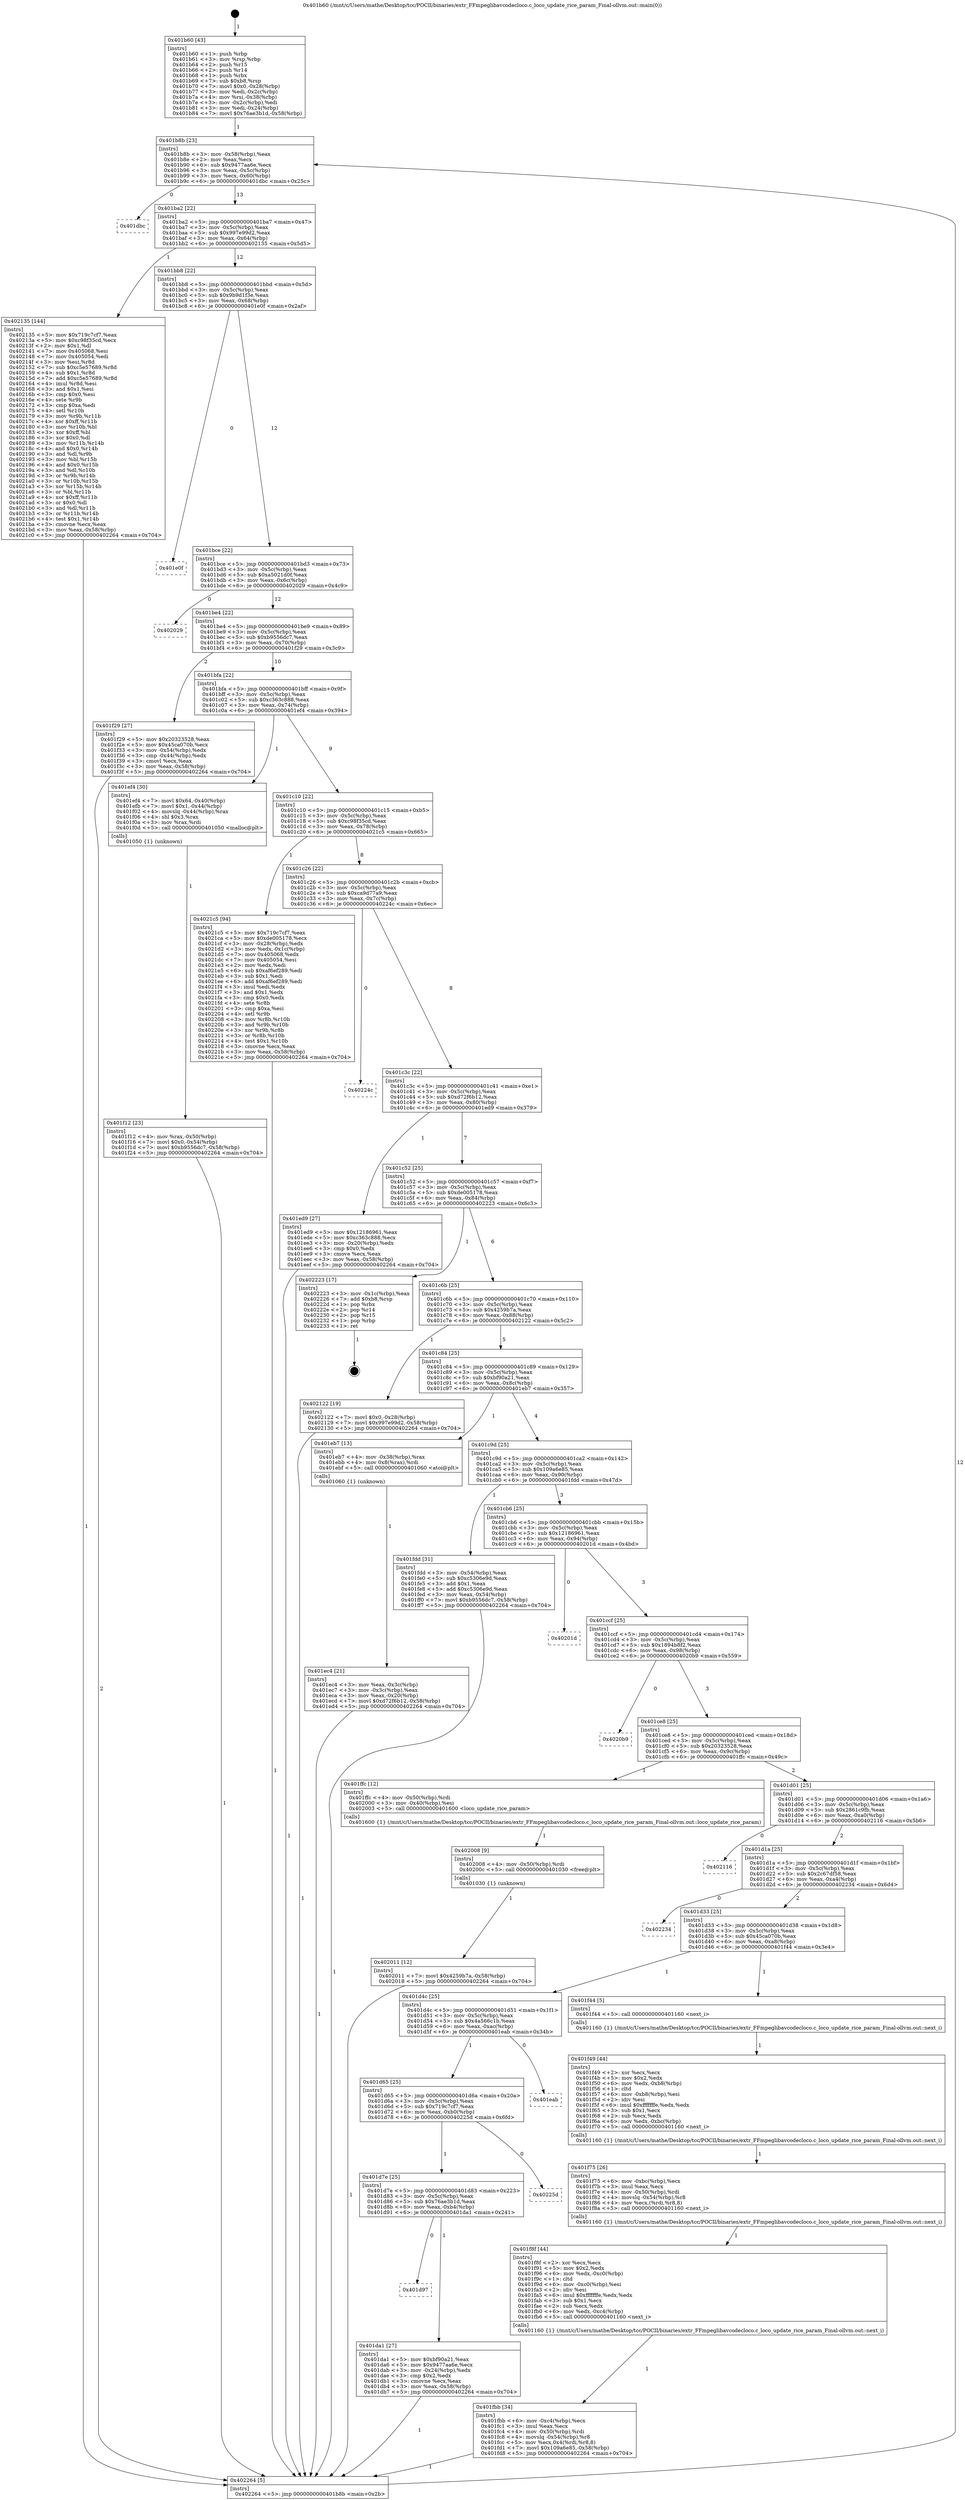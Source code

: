 digraph "0x401b60" {
  label = "0x401b60 (/mnt/c/Users/mathe/Desktop/tcc/POCII/binaries/extr_FFmpeglibavcodecloco.c_loco_update_rice_param_Final-ollvm.out::main(0))"
  labelloc = "t"
  node[shape=record]

  Entry [label="",width=0.3,height=0.3,shape=circle,fillcolor=black,style=filled]
  "0x401b8b" [label="{
     0x401b8b [23]\l
     | [instrs]\l
     &nbsp;&nbsp;0x401b8b \<+3\>: mov -0x58(%rbp),%eax\l
     &nbsp;&nbsp;0x401b8e \<+2\>: mov %eax,%ecx\l
     &nbsp;&nbsp;0x401b90 \<+6\>: sub $0x9477aa6e,%ecx\l
     &nbsp;&nbsp;0x401b96 \<+3\>: mov %eax,-0x5c(%rbp)\l
     &nbsp;&nbsp;0x401b99 \<+3\>: mov %ecx,-0x60(%rbp)\l
     &nbsp;&nbsp;0x401b9c \<+6\>: je 0000000000401dbc \<main+0x25c\>\l
  }"]
  "0x401dbc" [label="{
     0x401dbc\l
  }", style=dashed]
  "0x401ba2" [label="{
     0x401ba2 [22]\l
     | [instrs]\l
     &nbsp;&nbsp;0x401ba2 \<+5\>: jmp 0000000000401ba7 \<main+0x47\>\l
     &nbsp;&nbsp;0x401ba7 \<+3\>: mov -0x5c(%rbp),%eax\l
     &nbsp;&nbsp;0x401baa \<+5\>: sub $0x997e99d2,%eax\l
     &nbsp;&nbsp;0x401baf \<+3\>: mov %eax,-0x64(%rbp)\l
     &nbsp;&nbsp;0x401bb2 \<+6\>: je 0000000000402135 \<main+0x5d5\>\l
  }"]
  Exit [label="",width=0.3,height=0.3,shape=circle,fillcolor=black,style=filled,peripheries=2]
  "0x402135" [label="{
     0x402135 [144]\l
     | [instrs]\l
     &nbsp;&nbsp;0x402135 \<+5\>: mov $0x719c7cf7,%eax\l
     &nbsp;&nbsp;0x40213a \<+5\>: mov $0xc98f35cd,%ecx\l
     &nbsp;&nbsp;0x40213f \<+2\>: mov $0x1,%dl\l
     &nbsp;&nbsp;0x402141 \<+7\>: mov 0x405068,%esi\l
     &nbsp;&nbsp;0x402148 \<+7\>: mov 0x405054,%edi\l
     &nbsp;&nbsp;0x40214f \<+3\>: mov %esi,%r8d\l
     &nbsp;&nbsp;0x402152 \<+7\>: sub $0xc5e57689,%r8d\l
     &nbsp;&nbsp;0x402159 \<+4\>: sub $0x1,%r8d\l
     &nbsp;&nbsp;0x40215d \<+7\>: add $0xc5e57689,%r8d\l
     &nbsp;&nbsp;0x402164 \<+4\>: imul %r8d,%esi\l
     &nbsp;&nbsp;0x402168 \<+3\>: and $0x1,%esi\l
     &nbsp;&nbsp;0x40216b \<+3\>: cmp $0x0,%esi\l
     &nbsp;&nbsp;0x40216e \<+4\>: sete %r9b\l
     &nbsp;&nbsp;0x402172 \<+3\>: cmp $0xa,%edi\l
     &nbsp;&nbsp;0x402175 \<+4\>: setl %r10b\l
     &nbsp;&nbsp;0x402179 \<+3\>: mov %r9b,%r11b\l
     &nbsp;&nbsp;0x40217c \<+4\>: xor $0xff,%r11b\l
     &nbsp;&nbsp;0x402180 \<+3\>: mov %r10b,%bl\l
     &nbsp;&nbsp;0x402183 \<+3\>: xor $0xff,%bl\l
     &nbsp;&nbsp;0x402186 \<+3\>: xor $0x0,%dl\l
     &nbsp;&nbsp;0x402189 \<+3\>: mov %r11b,%r14b\l
     &nbsp;&nbsp;0x40218c \<+4\>: and $0x0,%r14b\l
     &nbsp;&nbsp;0x402190 \<+3\>: and %dl,%r9b\l
     &nbsp;&nbsp;0x402193 \<+3\>: mov %bl,%r15b\l
     &nbsp;&nbsp;0x402196 \<+4\>: and $0x0,%r15b\l
     &nbsp;&nbsp;0x40219a \<+3\>: and %dl,%r10b\l
     &nbsp;&nbsp;0x40219d \<+3\>: or %r9b,%r14b\l
     &nbsp;&nbsp;0x4021a0 \<+3\>: or %r10b,%r15b\l
     &nbsp;&nbsp;0x4021a3 \<+3\>: xor %r15b,%r14b\l
     &nbsp;&nbsp;0x4021a6 \<+3\>: or %bl,%r11b\l
     &nbsp;&nbsp;0x4021a9 \<+4\>: xor $0xff,%r11b\l
     &nbsp;&nbsp;0x4021ad \<+3\>: or $0x0,%dl\l
     &nbsp;&nbsp;0x4021b0 \<+3\>: and %dl,%r11b\l
     &nbsp;&nbsp;0x4021b3 \<+3\>: or %r11b,%r14b\l
     &nbsp;&nbsp;0x4021b6 \<+4\>: test $0x1,%r14b\l
     &nbsp;&nbsp;0x4021ba \<+3\>: cmovne %ecx,%eax\l
     &nbsp;&nbsp;0x4021bd \<+3\>: mov %eax,-0x58(%rbp)\l
     &nbsp;&nbsp;0x4021c0 \<+5\>: jmp 0000000000402264 \<main+0x704\>\l
  }"]
  "0x401bb8" [label="{
     0x401bb8 [22]\l
     | [instrs]\l
     &nbsp;&nbsp;0x401bb8 \<+5\>: jmp 0000000000401bbd \<main+0x5d\>\l
     &nbsp;&nbsp;0x401bbd \<+3\>: mov -0x5c(%rbp),%eax\l
     &nbsp;&nbsp;0x401bc0 \<+5\>: sub $0x9b9d1f3e,%eax\l
     &nbsp;&nbsp;0x401bc5 \<+3\>: mov %eax,-0x68(%rbp)\l
     &nbsp;&nbsp;0x401bc8 \<+6\>: je 0000000000401e0f \<main+0x2af\>\l
  }"]
  "0x402011" [label="{
     0x402011 [12]\l
     | [instrs]\l
     &nbsp;&nbsp;0x402011 \<+7\>: movl $0x4259b7a,-0x58(%rbp)\l
     &nbsp;&nbsp;0x402018 \<+5\>: jmp 0000000000402264 \<main+0x704\>\l
  }"]
  "0x401e0f" [label="{
     0x401e0f\l
  }", style=dashed]
  "0x401bce" [label="{
     0x401bce [22]\l
     | [instrs]\l
     &nbsp;&nbsp;0x401bce \<+5\>: jmp 0000000000401bd3 \<main+0x73\>\l
     &nbsp;&nbsp;0x401bd3 \<+3\>: mov -0x5c(%rbp),%eax\l
     &nbsp;&nbsp;0x401bd6 \<+5\>: sub $0xa5021d0f,%eax\l
     &nbsp;&nbsp;0x401bdb \<+3\>: mov %eax,-0x6c(%rbp)\l
     &nbsp;&nbsp;0x401bde \<+6\>: je 0000000000402029 \<main+0x4c9\>\l
  }"]
  "0x402008" [label="{
     0x402008 [9]\l
     | [instrs]\l
     &nbsp;&nbsp;0x402008 \<+4\>: mov -0x50(%rbp),%rdi\l
     &nbsp;&nbsp;0x40200c \<+5\>: call 0000000000401030 \<free@plt\>\l
     | [calls]\l
     &nbsp;&nbsp;0x401030 \{1\} (unknown)\l
  }"]
  "0x402029" [label="{
     0x402029\l
  }", style=dashed]
  "0x401be4" [label="{
     0x401be4 [22]\l
     | [instrs]\l
     &nbsp;&nbsp;0x401be4 \<+5\>: jmp 0000000000401be9 \<main+0x89\>\l
     &nbsp;&nbsp;0x401be9 \<+3\>: mov -0x5c(%rbp),%eax\l
     &nbsp;&nbsp;0x401bec \<+5\>: sub $0xb9556dc7,%eax\l
     &nbsp;&nbsp;0x401bf1 \<+3\>: mov %eax,-0x70(%rbp)\l
     &nbsp;&nbsp;0x401bf4 \<+6\>: je 0000000000401f29 \<main+0x3c9\>\l
  }"]
  "0x401fbb" [label="{
     0x401fbb [34]\l
     | [instrs]\l
     &nbsp;&nbsp;0x401fbb \<+6\>: mov -0xc4(%rbp),%ecx\l
     &nbsp;&nbsp;0x401fc1 \<+3\>: imul %eax,%ecx\l
     &nbsp;&nbsp;0x401fc4 \<+4\>: mov -0x50(%rbp),%rdi\l
     &nbsp;&nbsp;0x401fc8 \<+4\>: movslq -0x54(%rbp),%r8\l
     &nbsp;&nbsp;0x401fcc \<+5\>: mov %ecx,0x4(%rdi,%r8,8)\l
     &nbsp;&nbsp;0x401fd1 \<+7\>: movl $0x109a6e85,-0x58(%rbp)\l
     &nbsp;&nbsp;0x401fd8 \<+5\>: jmp 0000000000402264 \<main+0x704\>\l
  }"]
  "0x401f29" [label="{
     0x401f29 [27]\l
     | [instrs]\l
     &nbsp;&nbsp;0x401f29 \<+5\>: mov $0x20323528,%eax\l
     &nbsp;&nbsp;0x401f2e \<+5\>: mov $0x45ca070b,%ecx\l
     &nbsp;&nbsp;0x401f33 \<+3\>: mov -0x54(%rbp),%edx\l
     &nbsp;&nbsp;0x401f36 \<+3\>: cmp -0x44(%rbp),%edx\l
     &nbsp;&nbsp;0x401f39 \<+3\>: cmovl %ecx,%eax\l
     &nbsp;&nbsp;0x401f3c \<+3\>: mov %eax,-0x58(%rbp)\l
     &nbsp;&nbsp;0x401f3f \<+5\>: jmp 0000000000402264 \<main+0x704\>\l
  }"]
  "0x401bfa" [label="{
     0x401bfa [22]\l
     | [instrs]\l
     &nbsp;&nbsp;0x401bfa \<+5\>: jmp 0000000000401bff \<main+0x9f\>\l
     &nbsp;&nbsp;0x401bff \<+3\>: mov -0x5c(%rbp),%eax\l
     &nbsp;&nbsp;0x401c02 \<+5\>: sub $0xc363c888,%eax\l
     &nbsp;&nbsp;0x401c07 \<+3\>: mov %eax,-0x74(%rbp)\l
     &nbsp;&nbsp;0x401c0a \<+6\>: je 0000000000401ef4 \<main+0x394\>\l
  }"]
  "0x401f8f" [label="{
     0x401f8f [44]\l
     | [instrs]\l
     &nbsp;&nbsp;0x401f8f \<+2\>: xor %ecx,%ecx\l
     &nbsp;&nbsp;0x401f91 \<+5\>: mov $0x2,%edx\l
     &nbsp;&nbsp;0x401f96 \<+6\>: mov %edx,-0xc0(%rbp)\l
     &nbsp;&nbsp;0x401f9c \<+1\>: cltd\l
     &nbsp;&nbsp;0x401f9d \<+6\>: mov -0xc0(%rbp),%esi\l
     &nbsp;&nbsp;0x401fa3 \<+2\>: idiv %esi\l
     &nbsp;&nbsp;0x401fa5 \<+6\>: imul $0xfffffffe,%edx,%edx\l
     &nbsp;&nbsp;0x401fab \<+3\>: sub $0x1,%ecx\l
     &nbsp;&nbsp;0x401fae \<+2\>: sub %ecx,%edx\l
     &nbsp;&nbsp;0x401fb0 \<+6\>: mov %edx,-0xc4(%rbp)\l
     &nbsp;&nbsp;0x401fb6 \<+5\>: call 0000000000401160 \<next_i\>\l
     | [calls]\l
     &nbsp;&nbsp;0x401160 \{1\} (/mnt/c/Users/mathe/Desktop/tcc/POCII/binaries/extr_FFmpeglibavcodecloco.c_loco_update_rice_param_Final-ollvm.out::next_i)\l
  }"]
  "0x401ef4" [label="{
     0x401ef4 [30]\l
     | [instrs]\l
     &nbsp;&nbsp;0x401ef4 \<+7\>: movl $0x64,-0x40(%rbp)\l
     &nbsp;&nbsp;0x401efb \<+7\>: movl $0x1,-0x44(%rbp)\l
     &nbsp;&nbsp;0x401f02 \<+4\>: movslq -0x44(%rbp),%rax\l
     &nbsp;&nbsp;0x401f06 \<+4\>: shl $0x3,%rax\l
     &nbsp;&nbsp;0x401f0a \<+3\>: mov %rax,%rdi\l
     &nbsp;&nbsp;0x401f0d \<+5\>: call 0000000000401050 \<malloc@plt\>\l
     | [calls]\l
     &nbsp;&nbsp;0x401050 \{1\} (unknown)\l
  }"]
  "0x401c10" [label="{
     0x401c10 [22]\l
     | [instrs]\l
     &nbsp;&nbsp;0x401c10 \<+5\>: jmp 0000000000401c15 \<main+0xb5\>\l
     &nbsp;&nbsp;0x401c15 \<+3\>: mov -0x5c(%rbp),%eax\l
     &nbsp;&nbsp;0x401c18 \<+5\>: sub $0xc98f35cd,%eax\l
     &nbsp;&nbsp;0x401c1d \<+3\>: mov %eax,-0x78(%rbp)\l
     &nbsp;&nbsp;0x401c20 \<+6\>: je 00000000004021c5 \<main+0x665\>\l
  }"]
  "0x401f75" [label="{
     0x401f75 [26]\l
     | [instrs]\l
     &nbsp;&nbsp;0x401f75 \<+6\>: mov -0xbc(%rbp),%ecx\l
     &nbsp;&nbsp;0x401f7b \<+3\>: imul %eax,%ecx\l
     &nbsp;&nbsp;0x401f7e \<+4\>: mov -0x50(%rbp),%rdi\l
     &nbsp;&nbsp;0x401f82 \<+4\>: movslq -0x54(%rbp),%r8\l
     &nbsp;&nbsp;0x401f86 \<+4\>: mov %ecx,(%rdi,%r8,8)\l
     &nbsp;&nbsp;0x401f8a \<+5\>: call 0000000000401160 \<next_i\>\l
     | [calls]\l
     &nbsp;&nbsp;0x401160 \{1\} (/mnt/c/Users/mathe/Desktop/tcc/POCII/binaries/extr_FFmpeglibavcodecloco.c_loco_update_rice_param_Final-ollvm.out::next_i)\l
  }"]
  "0x4021c5" [label="{
     0x4021c5 [94]\l
     | [instrs]\l
     &nbsp;&nbsp;0x4021c5 \<+5\>: mov $0x719c7cf7,%eax\l
     &nbsp;&nbsp;0x4021ca \<+5\>: mov $0xde005178,%ecx\l
     &nbsp;&nbsp;0x4021cf \<+3\>: mov -0x28(%rbp),%edx\l
     &nbsp;&nbsp;0x4021d2 \<+3\>: mov %edx,-0x1c(%rbp)\l
     &nbsp;&nbsp;0x4021d5 \<+7\>: mov 0x405068,%edx\l
     &nbsp;&nbsp;0x4021dc \<+7\>: mov 0x405054,%esi\l
     &nbsp;&nbsp;0x4021e3 \<+2\>: mov %edx,%edi\l
     &nbsp;&nbsp;0x4021e5 \<+6\>: sub $0xaf6ef289,%edi\l
     &nbsp;&nbsp;0x4021eb \<+3\>: sub $0x1,%edi\l
     &nbsp;&nbsp;0x4021ee \<+6\>: add $0xaf6ef289,%edi\l
     &nbsp;&nbsp;0x4021f4 \<+3\>: imul %edi,%edx\l
     &nbsp;&nbsp;0x4021f7 \<+3\>: and $0x1,%edx\l
     &nbsp;&nbsp;0x4021fa \<+3\>: cmp $0x0,%edx\l
     &nbsp;&nbsp;0x4021fd \<+4\>: sete %r8b\l
     &nbsp;&nbsp;0x402201 \<+3\>: cmp $0xa,%esi\l
     &nbsp;&nbsp;0x402204 \<+4\>: setl %r9b\l
     &nbsp;&nbsp;0x402208 \<+3\>: mov %r8b,%r10b\l
     &nbsp;&nbsp;0x40220b \<+3\>: and %r9b,%r10b\l
     &nbsp;&nbsp;0x40220e \<+3\>: xor %r9b,%r8b\l
     &nbsp;&nbsp;0x402211 \<+3\>: or %r8b,%r10b\l
     &nbsp;&nbsp;0x402214 \<+4\>: test $0x1,%r10b\l
     &nbsp;&nbsp;0x402218 \<+3\>: cmovne %ecx,%eax\l
     &nbsp;&nbsp;0x40221b \<+3\>: mov %eax,-0x58(%rbp)\l
     &nbsp;&nbsp;0x40221e \<+5\>: jmp 0000000000402264 \<main+0x704\>\l
  }"]
  "0x401c26" [label="{
     0x401c26 [22]\l
     | [instrs]\l
     &nbsp;&nbsp;0x401c26 \<+5\>: jmp 0000000000401c2b \<main+0xcb\>\l
     &nbsp;&nbsp;0x401c2b \<+3\>: mov -0x5c(%rbp),%eax\l
     &nbsp;&nbsp;0x401c2e \<+5\>: sub $0xca9d77a9,%eax\l
     &nbsp;&nbsp;0x401c33 \<+3\>: mov %eax,-0x7c(%rbp)\l
     &nbsp;&nbsp;0x401c36 \<+6\>: je 000000000040224c \<main+0x6ec\>\l
  }"]
  "0x401f49" [label="{
     0x401f49 [44]\l
     | [instrs]\l
     &nbsp;&nbsp;0x401f49 \<+2\>: xor %ecx,%ecx\l
     &nbsp;&nbsp;0x401f4b \<+5\>: mov $0x2,%edx\l
     &nbsp;&nbsp;0x401f50 \<+6\>: mov %edx,-0xb8(%rbp)\l
     &nbsp;&nbsp;0x401f56 \<+1\>: cltd\l
     &nbsp;&nbsp;0x401f57 \<+6\>: mov -0xb8(%rbp),%esi\l
     &nbsp;&nbsp;0x401f5d \<+2\>: idiv %esi\l
     &nbsp;&nbsp;0x401f5f \<+6\>: imul $0xfffffffe,%edx,%edx\l
     &nbsp;&nbsp;0x401f65 \<+3\>: sub $0x1,%ecx\l
     &nbsp;&nbsp;0x401f68 \<+2\>: sub %ecx,%edx\l
     &nbsp;&nbsp;0x401f6a \<+6\>: mov %edx,-0xbc(%rbp)\l
     &nbsp;&nbsp;0x401f70 \<+5\>: call 0000000000401160 \<next_i\>\l
     | [calls]\l
     &nbsp;&nbsp;0x401160 \{1\} (/mnt/c/Users/mathe/Desktop/tcc/POCII/binaries/extr_FFmpeglibavcodecloco.c_loco_update_rice_param_Final-ollvm.out::next_i)\l
  }"]
  "0x40224c" [label="{
     0x40224c\l
  }", style=dashed]
  "0x401c3c" [label="{
     0x401c3c [22]\l
     | [instrs]\l
     &nbsp;&nbsp;0x401c3c \<+5\>: jmp 0000000000401c41 \<main+0xe1\>\l
     &nbsp;&nbsp;0x401c41 \<+3\>: mov -0x5c(%rbp),%eax\l
     &nbsp;&nbsp;0x401c44 \<+5\>: sub $0xd72f6b12,%eax\l
     &nbsp;&nbsp;0x401c49 \<+3\>: mov %eax,-0x80(%rbp)\l
     &nbsp;&nbsp;0x401c4c \<+6\>: je 0000000000401ed9 \<main+0x379\>\l
  }"]
  "0x401f12" [label="{
     0x401f12 [23]\l
     | [instrs]\l
     &nbsp;&nbsp;0x401f12 \<+4\>: mov %rax,-0x50(%rbp)\l
     &nbsp;&nbsp;0x401f16 \<+7\>: movl $0x0,-0x54(%rbp)\l
     &nbsp;&nbsp;0x401f1d \<+7\>: movl $0xb9556dc7,-0x58(%rbp)\l
     &nbsp;&nbsp;0x401f24 \<+5\>: jmp 0000000000402264 \<main+0x704\>\l
  }"]
  "0x401ed9" [label="{
     0x401ed9 [27]\l
     | [instrs]\l
     &nbsp;&nbsp;0x401ed9 \<+5\>: mov $0x12186961,%eax\l
     &nbsp;&nbsp;0x401ede \<+5\>: mov $0xc363c888,%ecx\l
     &nbsp;&nbsp;0x401ee3 \<+3\>: mov -0x20(%rbp),%edx\l
     &nbsp;&nbsp;0x401ee6 \<+3\>: cmp $0x0,%edx\l
     &nbsp;&nbsp;0x401ee9 \<+3\>: cmove %ecx,%eax\l
     &nbsp;&nbsp;0x401eec \<+3\>: mov %eax,-0x58(%rbp)\l
     &nbsp;&nbsp;0x401eef \<+5\>: jmp 0000000000402264 \<main+0x704\>\l
  }"]
  "0x401c52" [label="{
     0x401c52 [25]\l
     | [instrs]\l
     &nbsp;&nbsp;0x401c52 \<+5\>: jmp 0000000000401c57 \<main+0xf7\>\l
     &nbsp;&nbsp;0x401c57 \<+3\>: mov -0x5c(%rbp),%eax\l
     &nbsp;&nbsp;0x401c5a \<+5\>: sub $0xde005178,%eax\l
     &nbsp;&nbsp;0x401c5f \<+6\>: mov %eax,-0x84(%rbp)\l
     &nbsp;&nbsp;0x401c65 \<+6\>: je 0000000000402223 \<main+0x6c3\>\l
  }"]
  "0x401ec4" [label="{
     0x401ec4 [21]\l
     | [instrs]\l
     &nbsp;&nbsp;0x401ec4 \<+3\>: mov %eax,-0x3c(%rbp)\l
     &nbsp;&nbsp;0x401ec7 \<+3\>: mov -0x3c(%rbp),%eax\l
     &nbsp;&nbsp;0x401eca \<+3\>: mov %eax,-0x20(%rbp)\l
     &nbsp;&nbsp;0x401ecd \<+7\>: movl $0xd72f6b12,-0x58(%rbp)\l
     &nbsp;&nbsp;0x401ed4 \<+5\>: jmp 0000000000402264 \<main+0x704\>\l
  }"]
  "0x402223" [label="{
     0x402223 [17]\l
     | [instrs]\l
     &nbsp;&nbsp;0x402223 \<+3\>: mov -0x1c(%rbp),%eax\l
     &nbsp;&nbsp;0x402226 \<+7\>: add $0xb8,%rsp\l
     &nbsp;&nbsp;0x40222d \<+1\>: pop %rbx\l
     &nbsp;&nbsp;0x40222e \<+2\>: pop %r14\l
     &nbsp;&nbsp;0x402230 \<+2\>: pop %r15\l
     &nbsp;&nbsp;0x402232 \<+1\>: pop %rbp\l
     &nbsp;&nbsp;0x402233 \<+1\>: ret\l
  }"]
  "0x401c6b" [label="{
     0x401c6b [25]\l
     | [instrs]\l
     &nbsp;&nbsp;0x401c6b \<+5\>: jmp 0000000000401c70 \<main+0x110\>\l
     &nbsp;&nbsp;0x401c70 \<+3\>: mov -0x5c(%rbp),%eax\l
     &nbsp;&nbsp;0x401c73 \<+5\>: sub $0x4259b7a,%eax\l
     &nbsp;&nbsp;0x401c78 \<+6\>: mov %eax,-0x88(%rbp)\l
     &nbsp;&nbsp;0x401c7e \<+6\>: je 0000000000402122 \<main+0x5c2\>\l
  }"]
  "0x401b60" [label="{
     0x401b60 [43]\l
     | [instrs]\l
     &nbsp;&nbsp;0x401b60 \<+1\>: push %rbp\l
     &nbsp;&nbsp;0x401b61 \<+3\>: mov %rsp,%rbp\l
     &nbsp;&nbsp;0x401b64 \<+2\>: push %r15\l
     &nbsp;&nbsp;0x401b66 \<+2\>: push %r14\l
     &nbsp;&nbsp;0x401b68 \<+1\>: push %rbx\l
     &nbsp;&nbsp;0x401b69 \<+7\>: sub $0xb8,%rsp\l
     &nbsp;&nbsp;0x401b70 \<+7\>: movl $0x0,-0x28(%rbp)\l
     &nbsp;&nbsp;0x401b77 \<+3\>: mov %edi,-0x2c(%rbp)\l
     &nbsp;&nbsp;0x401b7a \<+4\>: mov %rsi,-0x38(%rbp)\l
     &nbsp;&nbsp;0x401b7e \<+3\>: mov -0x2c(%rbp),%edi\l
     &nbsp;&nbsp;0x401b81 \<+3\>: mov %edi,-0x24(%rbp)\l
     &nbsp;&nbsp;0x401b84 \<+7\>: movl $0x76ae3b1d,-0x58(%rbp)\l
  }"]
  "0x402122" [label="{
     0x402122 [19]\l
     | [instrs]\l
     &nbsp;&nbsp;0x402122 \<+7\>: movl $0x0,-0x28(%rbp)\l
     &nbsp;&nbsp;0x402129 \<+7\>: movl $0x997e99d2,-0x58(%rbp)\l
     &nbsp;&nbsp;0x402130 \<+5\>: jmp 0000000000402264 \<main+0x704\>\l
  }"]
  "0x401c84" [label="{
     0x401c84 [25]\l
     | [instrs]\l
     &nbsp;&nbsp;0x401c84 \<+5\>: jmp 0000000000401c89 \<main+0x129\>\l
     &nbsp;&nbsp;0x401c89 \<+3\>: mov -0x5c(%rbp),%eax\l
     &nbsp;&nbsp;0x401c8c \<+5\>: sub $0xbf90a21,%eax\l
     &nbsp;&nbsp;0x401c91 \<+6\>: mov %eax,-0x8c(%rbp)\l
     &nbsp;&nbsp;0x401c97 \<+6\>: je 0000000000401eb7 \<main+0x357\>\l
  }"]
  "0x402264" [label="{
     0x402264 [5]\l
     | [instrs]\l
     &nbsp;&nbsp;0x402264 \<+5\>: jmp 0000000000401b8b \<main+0x2b\>\l
  }"]
  "0x401eb7" [label="{
     0x401eb7 [13]\l
     | [instrs]\l
     &nbsp;&nbsp;0x401eb7 \<+4\>: mov -0x38(%rbp),%rax\l
     &nbsp;&nbsp;0x401ebb \<+4\>: mov 0x8(%rax),%rdi\l
     &nbsp;&nbsp;0x401ebf \<+5\>: call 0000000000401060 \<atoi@plt\>\l
     | [calls]\l
     &nbsp;&nbsp;0x401060 \{1\} (unknown)\l
  }"]
  "0x401c9d" [label="{
     0x401c9d [25]\l
     | [instrs]\l
     &nbsp;&nbsp;0x401c9d \<+5\>: jmp 0000000000401ca2 \<main+0x142\>\l
     &nbsp;&nbsp;0x401ca2 \<+3\>: mov -0x5c(%rbp),%eax\l
     &nbsp;&nbsp;0x401ca5 \<+5\>: sub $0x109a6e85,%eax\l
     &nbsp;&nbsp;0x401caa \<+6\>: mov %eax,-0x90(%rbp)\l
     &nbsp;&nbsp;0x401cb0 \<+6\>: je 0000000000401fdd \<main+0x47d\>\l
  }"]
  "0x401d97" [label="{
     0x401d97\l
  }", style=dashed]
  "0x401fdd" [label="{
     0x401fdd [31]\l
     | [instrs]\l
     &nbsp;&nbsp;0x401fdd \<+3\>: mov -0x54(%rbp),%eax\l
     &nbsp;&nbsp;0x401fe0 \<+5\>: sub $0xc5306e9d,%eax\l
     &nbsp;&nbsp;0x401fe5 \<+3\>: add $0x1,%eax\l
     &nbsp;&nbsp;0x401fe8 \<+5\>: add $0xc5306e9d,%eax\l
     &nbsp;&nbsp;0x401fed \<+3\>: mov %eax,-0x54(%rbp)\l
     &nbsp;&nbsp;0x401ff0 \<+7\>: movl $0xb9556dc7,-0x58(%rbp)\l
     &nbsp;&nbsp;0x401ff7 \<+5\>: jmp 0000000000402264 \<main+0x704\>\l
  }"]
  "0x401cb6" [label="{
     0x401cb6 [25]\l
     | [instrs]\l
     &nbsp;&nbsp;0x401cb6 \<+5\>: jmp 0000000000401cbb \<main+0x15b\>\l
     &nbsp;&nbsp;0x401cbb \<+3\>: mov -0x5c(%rbp),%eax\l
     &nbsp;&nbsp;0x401cbe \<+5\>: sub $0x12186961,%eax\l
     &nbsp;&nbsp;0x401cc3 \<+6\>: mov %eax,-0x94(%rbp)\l
     &nbsp;&nbsp;0x401cc9 \<+6\>: je 000000000040201d \<main+0x4bd\>\l
  }"]
  "0x401da1" [label="{
     0x401da1 [27]\l
     | [instrs]\l
     &nbsp;&nbsp;0x401da1 \<+5\>: mov $0xbf90a21,%eax\l
     &nbsp;&nbsp;0x401da6 \<+5\>: mov $0x9477aa6e,%ecx\l
     &nbsp;&nbsp;0x401dab \<+3\>: mov -0x24(%rbp),%edx\l
     &nbsp;&nbsp;0x401dae \<+3\>: cmp $0x2,%edx\l
     &nbsp;&nbsp;0x401db1 \<+3\>: cmovne %ecx,%eax\l
     &nbsp;&nbsp;0x401db4 \<+3\>: mov %eax,-0x58(%rbp)\l
     &nbsp;&nbsp;0x401db7 \<+5\>: jmp 0000000000402264 \<main+0x704\>\l
  }"]
  "0x40201d" [label="{
     0x40201d\l
  }", style=dashed]
  "0x401ccf" [label="{
     0x401ccf [25]\l
     | [instrs]\l
     &nbsp;&nbsp;0x401ccf \<+5\>: jmp 0000000000401cd4 \<main+0x174\>\l
     &nbsp;&nbsp;0x401cd4 \<+3\>: mov -0x5c(%rbp),%eax\l
     &nbsp;&nbsp;0x401cd7 \<+5\>: sub $0x1894b8f2,%eax\l
     &nbsp;&nbsp;0x401cdc \<+6\>: mov %eax,-0x98(%rbp)\l
     &nbsp;&nbsp;0x401ce2 \<+6\>: je 00000000004020b9 \<main+0x559\>\l
  }"]
  "0x401d7e" [label="{
     0x401d7e [25]\l
     | [instrs]\l
     &nbsp;&nbsp;0x401d7e \<+5\>: jmp 0000000000401d83 \<main+0x223\>\l
     &nbsp;&nbsp;0x401d83 \<+3\>: mov -0x5c(%rbp),%eax\l
     &nbsp;&nbsp;0x401d86 \<+5\>: sub $0x76ae3b1d,%eax\l
     &nbsp;&nbsp;0x401d8b \<+6\>: mov %eax,-0xb4(%rbp)\l
     &nbsp;&nbsp;0x401d91 \<+6\>: je 0000000000401da1 \<main+0x241\>\l
  }"]
  "0x4020b9" [label="{
     0x4020b9\l
  }", style=dashed]
  "0x401ce8" [label="{
     0x401ce8 [25]\l
     | [instrs]\l
     &nbsp;&nbsp;0x401ce8 \<+5\>: jmp 0000000000401ced \<main+0x18d\>\l
     &nbsp;&nbsp;0x401ced \<+3\>: mov -0x5c(%rbp),%eax\l
     &nbsp;&nbsp;0x401cf0 \<+5\>: sub $0x20323528,%eax\l
     &nbsp;&nbsp;0x401cf5 \<+6\>: mov %eax,-0x9c(%rbp)\l
     &nbsp;&nbsp;0x401cfb \<+6\>: je 0000000000401ffc \<main+0x49c\>\l
  }"]
  "0x40225d" [label="{
     0x40225d\l
  }", style=dashed]
  "0x401ffc" [label="{
     0x401ffc [12]\l
     | [instrs]\l
     &nbsp;&nbsp;0x401ffc \<+4\>: mov -0x50(%rbp),%rdi\l
     &nbsp;&nbsp;0x402000 \<+3\>: mov -0x40(%rbp),%esi\l
     &nbsp;&nbsp;0x402003 \<+5\>: call 0000000000401600 \<loco_update_rice_param\>\l
     | [calls]\l
     &nbsp;&nbsp;0x401600 \{1\} (/mnt/c/Users/mathe/Desktop/tcc/POCII/binaries/extr_FFmpeglibavcodecloco.c_loco_update_rice_param_Final-ollvm.out::loco_update_rice_param)\l
  }"]
  "0x401d01" [label="{
     0x401d01 [25]\l
     | [instrs]\l
     &nbsp;&nbsp;0x401d01 \<+5\>: jmp 0000000000401d06 \<main+0x1a6\>\l
     &nbsp;&nbsp;0x401d06 \<+3\>: mov -0x5c(%rbp),%eax\l
     &nbsp;&nbsp;0x401d09 \<+5\>: sub $0x2861c9fb,%eax\l
     &nbsp;&nbsp;0x401d0e \<+6\>: mov %eax,-0xa0(%rbp)\l
     &nbsp;&nbsp;0x401d14 \<+6\>: je 0000000000402116 \<main+0x5b6\>\l
  }"]
  "0x401d65" [label="{
     0x401d65 [25]\l
     | [instrs]\l
     &nbsp;&nbsp;0x401d65 \<+5\>: jmp 0000000000401d6a \<main+0x20a\>\l
     &nbsp;&nbsp;0x401d6a \<+3\>: mov -0x5c(%rbp),%eax\l
     &nbsp;&nbsp;0x401d6d \<+5\>: sub $0x719c7cf7,%eax\l
     &nbsp;&nbsp;0x401d72 \<+6\>: mov %eax,-0xb0(%rbp)\l
     &nbsp;&nbsp;0x401d78 \<+6\>: je 000000000040225d \<main+0x6fd\>\l
  }"]
  "0x402116" [label="{
     0x402116\l
  }", style=dashed]
  "0x401d1a" [label="{
     0x401d1a [25]\l
     | [instrs]\l
     &nbsp;&nbsp;0x401d1a \<+5\>: jmp 0000000000401d1f \<main+0x1bf\>\l
     &nbsp;&nbsp;0x401d1f \<+3\>: mov -0x5c(%rbp),%eax\l
     &nbsp;&nbsp;0x401d22 \<+5\>: sub $0x2c67df58,%eax\l
     &nbsp;&nbsp;0x401d27 \<+6\>: mov %eax,-0xa4(%rbp)\l
     &nbsp;&nbsp;0x401d2d \<+6\>: je 0000000000402234 \<main+0x6d4\>\l
  }"]
  "0x401eab" [label="{
     0x401eab\l
  }", style=dashed]
  "0x402234" [label="{
     0x402234\l
  }", style=dashed]
  "0x401d33" [label="{
     0x401d33 [25]\l
     | [instrs]\l
     &nbsp;&nbsp;0x401d33 \<+5\>: jmp 0000000000401d38 \<main+0x1d8\>\l
     &nbsp;&nbsp;0x401d38 \<+3\>: mov -0x5c(%rbp),%eax\l
     &nbsp;&nbsp;0x401d3b \<+5\>: sub $0x45ca070b,%eax\l
     &nbsp;&nbsp;0x401d40 \<+6\>: mov %eax,-0xa8(%rbp)\l
     &nbsp;&nbsp;0x401d46 \<+6\>: je 0000000000401f44 \<main+0x3e4\>\l
  }"]
  "0x401d4c" [label="{
     0x401d4c [25]\l
     | [instrs]\l
     &nbsp;&nbsp;0x401d4c \<+5\>: jmp 0000000000401d51 \<main+0x1f1\>\l
     &nbsp;&nbsp;0x401d51 \<+3\>: mov -0x5c(%rbp),%eax\l
     &nbsp;&nbsp;0x401d54 \<+5\>: sub $0x4a566c1b,%eax\l
     &nbsp;&nbsp;0x401d59 \<+6\>: mov %eax,-0xac(%rbp)\l
     &nbsp;&nbsp;0x401d5f \<+6\>: je 0000000000401eab \<main+0x34b\>\l
  }"]
  "0x401f44" [label="{
     0x401f44 [5]\l
     | [instrs]\l
     &nbsp;&nbsp;0x401f44 \<+5\>: call 0000000000401160 \<next_i\>\l
     | [calls]\l
     &nbsp;&nbsp;0x401160 \{1\} (/mnt/c/Users/mathe/Desktop/tcc/POCII/binaries/extr_FFmpeglibavcodecloco.c_loco_update_rice_param_Final-ollvm.out::next_i)\l
  }"]
  Entry -> "0x401b60" [label=" 1"]
  "0x401b8b" -> "0x401dbc" [label=" 0"]
  "0x401b8b" -> "0x401ba2" [label=" 13"]
  "0x402223" -> Exit [label=" 1"]
  "0x401ba2" -> "0x402135" [label=" 1"]
  "0x401ba2" -> "0x401bb8" [label=" 12"]
  "0x4021c5" -> "0x402264" [label=" 1"]
  "0x401bb8" -> "0x401e0f" [label=" 0"]
  "0x401bb8" -> "0x401bce" [label=" 12"]
  "0x402135" -> "0x402264" [label=" 1"]
  "0x401bce" -> "0x402029" [label=" 0"]
  "0x401bce" -> "0x401be4" [label=" 12"]
  "0x402122" -> "0x402264" [label=" 1"]
  "0x401be4" -> "0x401f29" [label=" 2"]
  "0x401be4" -> "0x401bfa" [label=" 10"]
  "0x402011" -> "0x402264" [label=" 1"]
  "0x401bfa" -> "0x401ef4" [label=" 1"]
  "0x401bfa" -> "0x401c10" [label=" 9"]
  "0x402008" -> "0x402011" [label=" 1"]
  "0x401c10" -> "0x4021c5" [label=" 1"]
  "0x401c10" -> "0x401c26" [label=" 8"]
  "0x401ffc" -> "0x402008" [label=" 1"]
  "0x401c26" -> "0x40224c" [label=" 0"]
  "0x401c26" -> "0x401c3c" [label=" 8"]
  "0x401fdd" -> "0x402264" [label=" 1"]
  "0x401c3c" -> "0x401ed9" [label=" 1"]
  "0x401c3c" -> "0x401c52" [label=" 7"]
  "0x401fbb" -> "0x402264" [label=" 1"]
  "0x401c52" -> "0x402223" [label=" 1"]
  "0x401c52" -> "0x401c6b" [label=" 6"]
  "0x401f8f" -> "0x401fbb" [label=" 1"]
  "0x401c6b" -> "0x402122" [label=" 1"]
  "0x401c6b" -> "0x401c84" [label=" 5"]
  "0x401f75" -> "0x401f8f" [label=" 1"]
  "0x401c84" -> "0x401eb7" [label=" 1"]
  "0x401c84" -> "0x401c9d" [label=" 4"]
  "0x401f49" -> "0x401f75" [label=" 1"]
  "0x401c9d" -> "0x401fdd" [label=" 1"]
  "0x401c9d" -> "0x401cb6" [label=" 3"]
  "0x401f44" -> "0x401f49" [label=" 1"]
  "0x401cb6" -> "0x40201d" [label=" 0"]
  "0x401cb6" -> "0x401ccf" [label=" 3"]
  "0x401f29" -> "0x402264" [label=" 2"]
  "0x401ccf" -> "0x4020b9" [label=" 0"]
  "0x401ccf" -> "0x401ce8" [label=" 3"]
  "0x401ef4" -> "0x401f12" [label=" 1"]
  "0x401ce8" -> "0x401ffc" [label=" 1"]
  "0x401ce8" -> "0x401d01" [label=" 2"]
  "0x401ed9" -> "0x402264" [label=" 1"]
  "0x401d01" -> "0x402116" [label=" 0"]
  "0x401d01" -> "0x401d1a" [label=" 2"]
  "0x401eb7" -> "0x401ec4" [label=" 1"]
  "0x401d1a" -> "0x402234" [label=" 0"]
  "0x401d1a" -> "0x401d33" [label=" 2"]
  "0x402264" -> "0x401b8b" [label=" 12"]
  "0x401d33" -> "0x401f44" [label=" 1"]
  "0x401d33" -> "0x401d4c" [label=" 1"]
  "0x401b60" -> "0x401b8b" [label=" 1"]
  "0x401d4c" -> "0x401eab" [label=" 0"]
  "0x401d4c" -> "0x401d65" [label=" 1"]
  "0x401ec4" -> "0x402264" [label=" 1"]
  "0x401d65" -> "0x40225d" [label=" 0"]
  "0x401d65" -> "0x401d7e" [label=" 1"]
  "0x401f12" -> "0x402264" [label=" 1"]
  "0x401d7e" -> "0x401da1" [label=" 1"]
  "0x401d7e" -> "0x401d97" [label=" 0"]
  "0x401da1" -> "0x402264" [label=" 1"]
}
